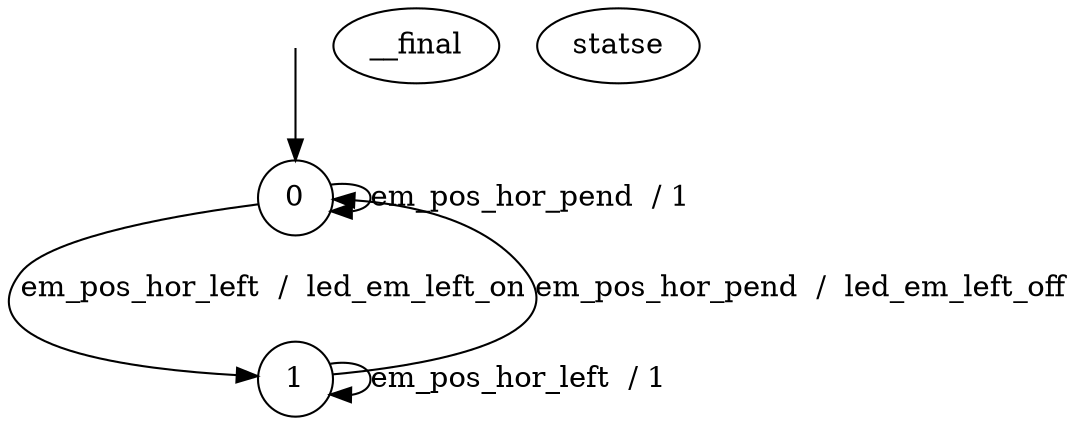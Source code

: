 digraph g {

	s0 [shape="circle" label="0"];
	s1 [shape="circle" label="1"];
	s0 -> s1 [label="em_pos_hor_left  /  led_em_left_on"];
	s0 -> s0 [label="em_pos_hor_pend  / 1"];
	s1 -> s1 [label="em_pos_hor_left  / 1"];
	s1 -> s0 [label="em_pos_hor_pend  /  led_em_left_off"];

__start0 [label="" shape="none" width="0" height="0"];
__start0 -> s0;
__final statse{
    s1

}
}
